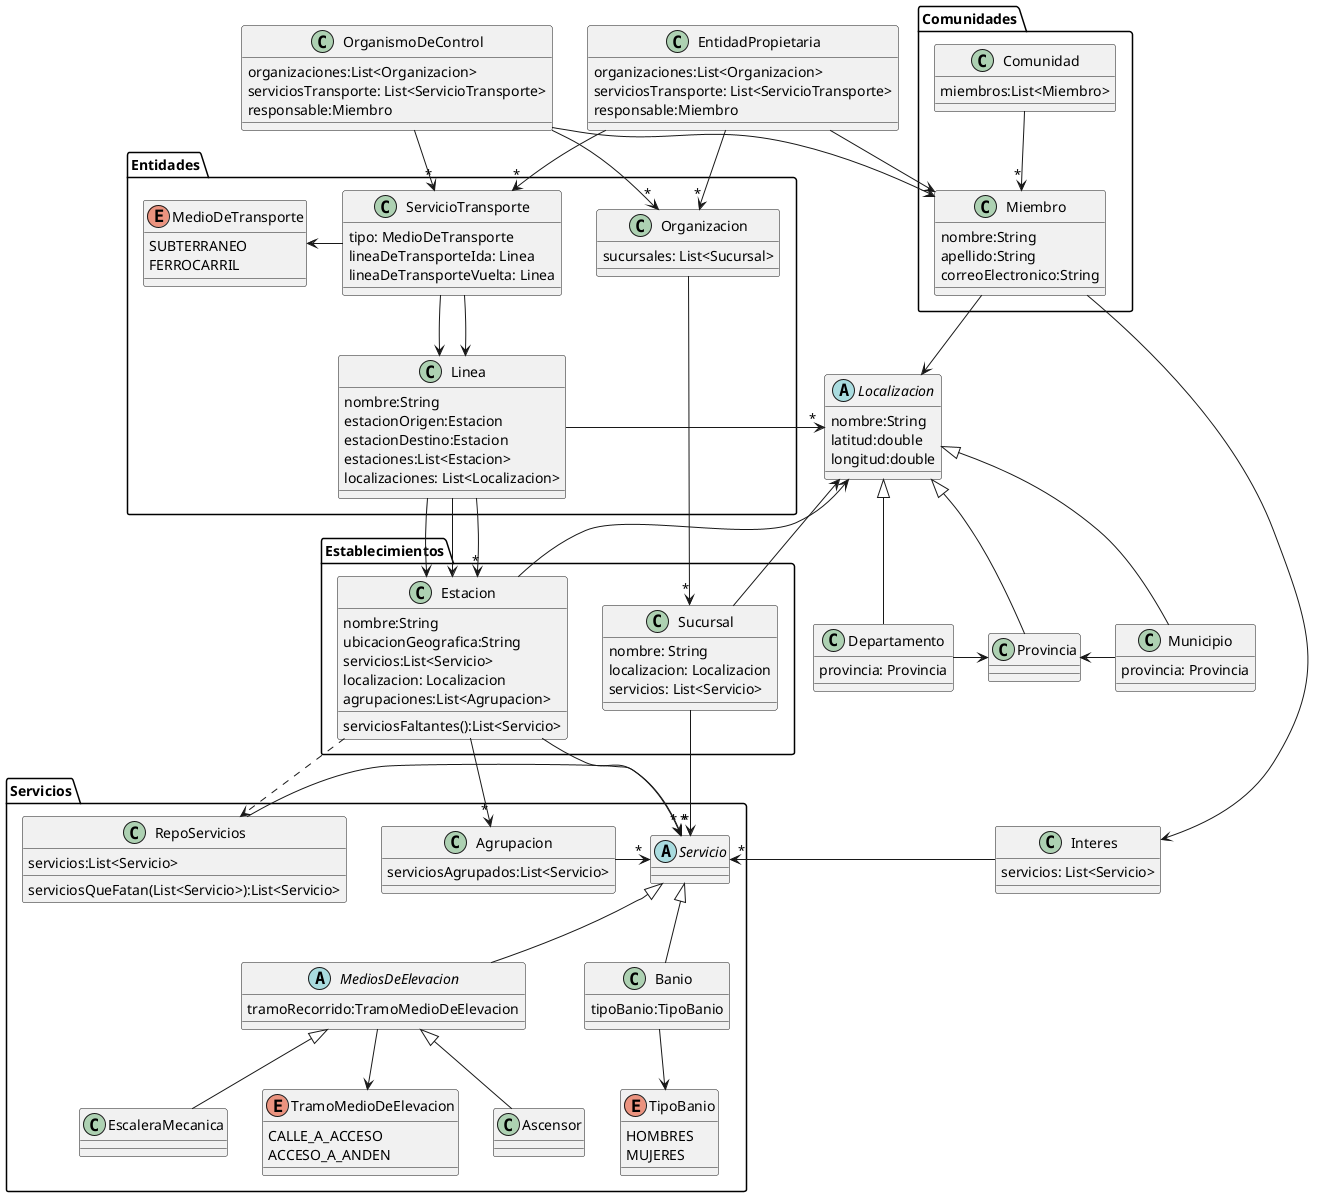 @startuml
'https://plantuml.com/class-diagram

package Entidades{

    class Organizacion{
        sucursales: List<Sucursal>
    }

    class ServicioTransporte{
        tipo: MedioDeTransporte
        lineaDeTransporteIda: Linea
        lineaDeTransporteVuelta: Linea
    }

    enum MedioDeTransporte{
        SUBTERRANEO
        FERROCARRIL
    }

    class Linea{
        nombre:String
        estacionOrigen:Estacion
        estacionDestino:Estacion
        estaciones:List<Estacion>
        localizaciones: List<Localizacion>
    }

    ServicioTransporte -left-> MedioDeTransporte
    ServicioTransporte --> Linea
    ServicioTransporte --> Linea
}

package Establecimientos {

  class Sucursal{
     nombre: String
     localizacion: Localizacion
     servicios: List<Servicio>
  }

  class Estacion{
     nombre:String
     ubicacionGeografica:String
     servicios:List<Servicio>
     localizacion: Localizacion
     agrupaciones:List<Agrupacion>
     serviciosFaltantes():List<Servicio>
  }
}


package Servicios {
  class RepoServicios{
      servicios:List<Servicio>
      serviciosQueFatan(List<Servicio>):List<Servicio>
  }
  class Agrupacion{
      serviciosAgrupados:List<Servicio>
  }
  abstract class Servicio{
  }

  abstract class MediosDeElevacion{
    tramoRecorrido:TramoMedioDeElevacion
  }

  enum TramoMedioDeElevacion{
    CALLE_A_ACCESO
    ACCESO_A_ANDEN
  }

  class Ascensor{
  }

  class EscaleraMecanica{
  }

  class Banio{
    tipoBanio:TipoBanio
  }

  enum TipoBanio{
    HOMBRES
    MUJERES
  }

'Relaciones de servicios
    RepoServicios -left->"*" Servicio
    Estacion -->"*" Servicio
    Estacion -->"*" Agrupacion
    Agrupacion -left->"*" Servicio
    MediosDeElevacion -up-|> Servicio
    MediosDeElevacion --> TramoMedioDeElevacion
    Ascensor -up-|> MediosDeElevacion
    EscaleraMecanica -up-|> MediosDeElevacion
    Banio -up-|> Servicio
    Banio -down-> TipoBanio
}

package Comunidades{
    class Comunidad{
        miembros:List<Miembro>
    }
    class Miembro{
        nombre:String
        apellido:String
        correoElectronico:String
    }
    Comunidad -->"*" Miembro
}

class EntidadPropietaria{
    organizaciones:List<Organizacion>
    serviciosTransporte: List<ServicioTransporte>
    responsable:Miembro
}

class OrganismoDeControl{
    organizaciones:List<Organizacion>
    serviciosTransporte: List<ServicioTransporte>
    responsable:Miembro
}

class Interes{
    servicios: List<Servicio>
}

abstract class Localizacion {
    nombre:String
    latitud:double
    longitud:double
}

class Municipio{
    provincia: Provincia
}

class Provincia{}

class Departamento{
    provincia: Provincia
}

Miembro-up->Localizacion
Municipio-up-|>Localizacion
Provincia-up-|>Localizacion
Departamento-up-|>Localizacion
Municipio-left->Provincia
Departamento-right->Provincia

Linea-left->"*"Localizacion
Sucursal-->Localizacion
Sucursal-->"*"Servicio
Estacion-->Localizacion

Miembro-->Interes
Interes-left->"*"Servicio

EntidadPropietaria-->"*"Organizacion
EntidadPropietaria-->"*"ServicioTransporte
EntidadPropietaria-down->Miembro
OrganismoDeControl-->"*"Organizacion
OrganismoDeControl-->"*"ServicioTransporte
OrganismoDeControl-up->Miembro

Estacion..>RepoServicios
Organizacion -->"*" Sucursal
Linea --> Estacion
Linea --> Estacion
Linea -->"*" Estacion

@enduml